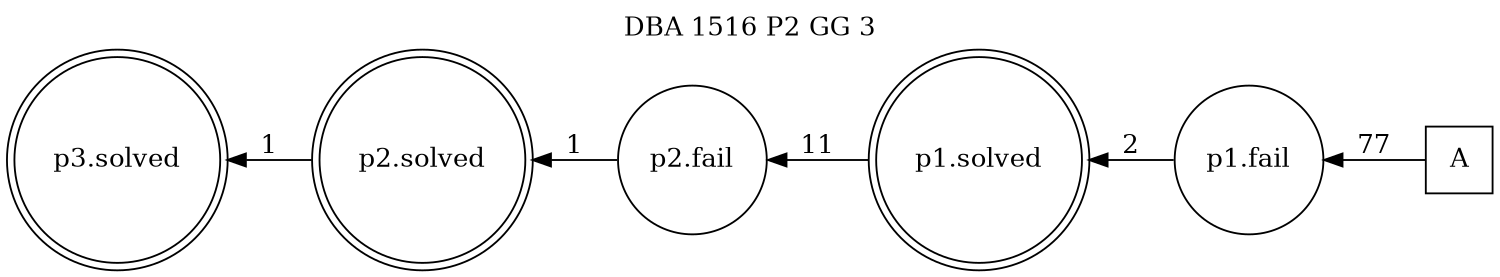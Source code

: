 digraph DBA_1516_P2_GG_3_GOOD {
labelloc="tl"
label= " DBA 1516 P2 GG 3 "
rankdir="RL";
graph [ size=" 10 , 10 !"]

"A" [shape="square" label="A"]
"p1.fail" [shape="circle" label="p1.fail"]
"p1.solved" [shape="doublecircle" label="p1.solved"]
"p2.fail" [shape="circle" label="p2.fail"]
"p2.solved" [shape="doublecircle" label="p2.solved"]
"p3.solved" [shape="doublecircle" label="p3.solved"]
"A" -> "p1.fail" [ label=77]
"p1.fail" -> "p1.solved" [ label=2]
"p1.solved" -> "p2.fail" [ label=11]
"p2.fail" -> "p2.solved" [ label=1]
"p2.solved" -> "p3.solved" [ label=1]
}

